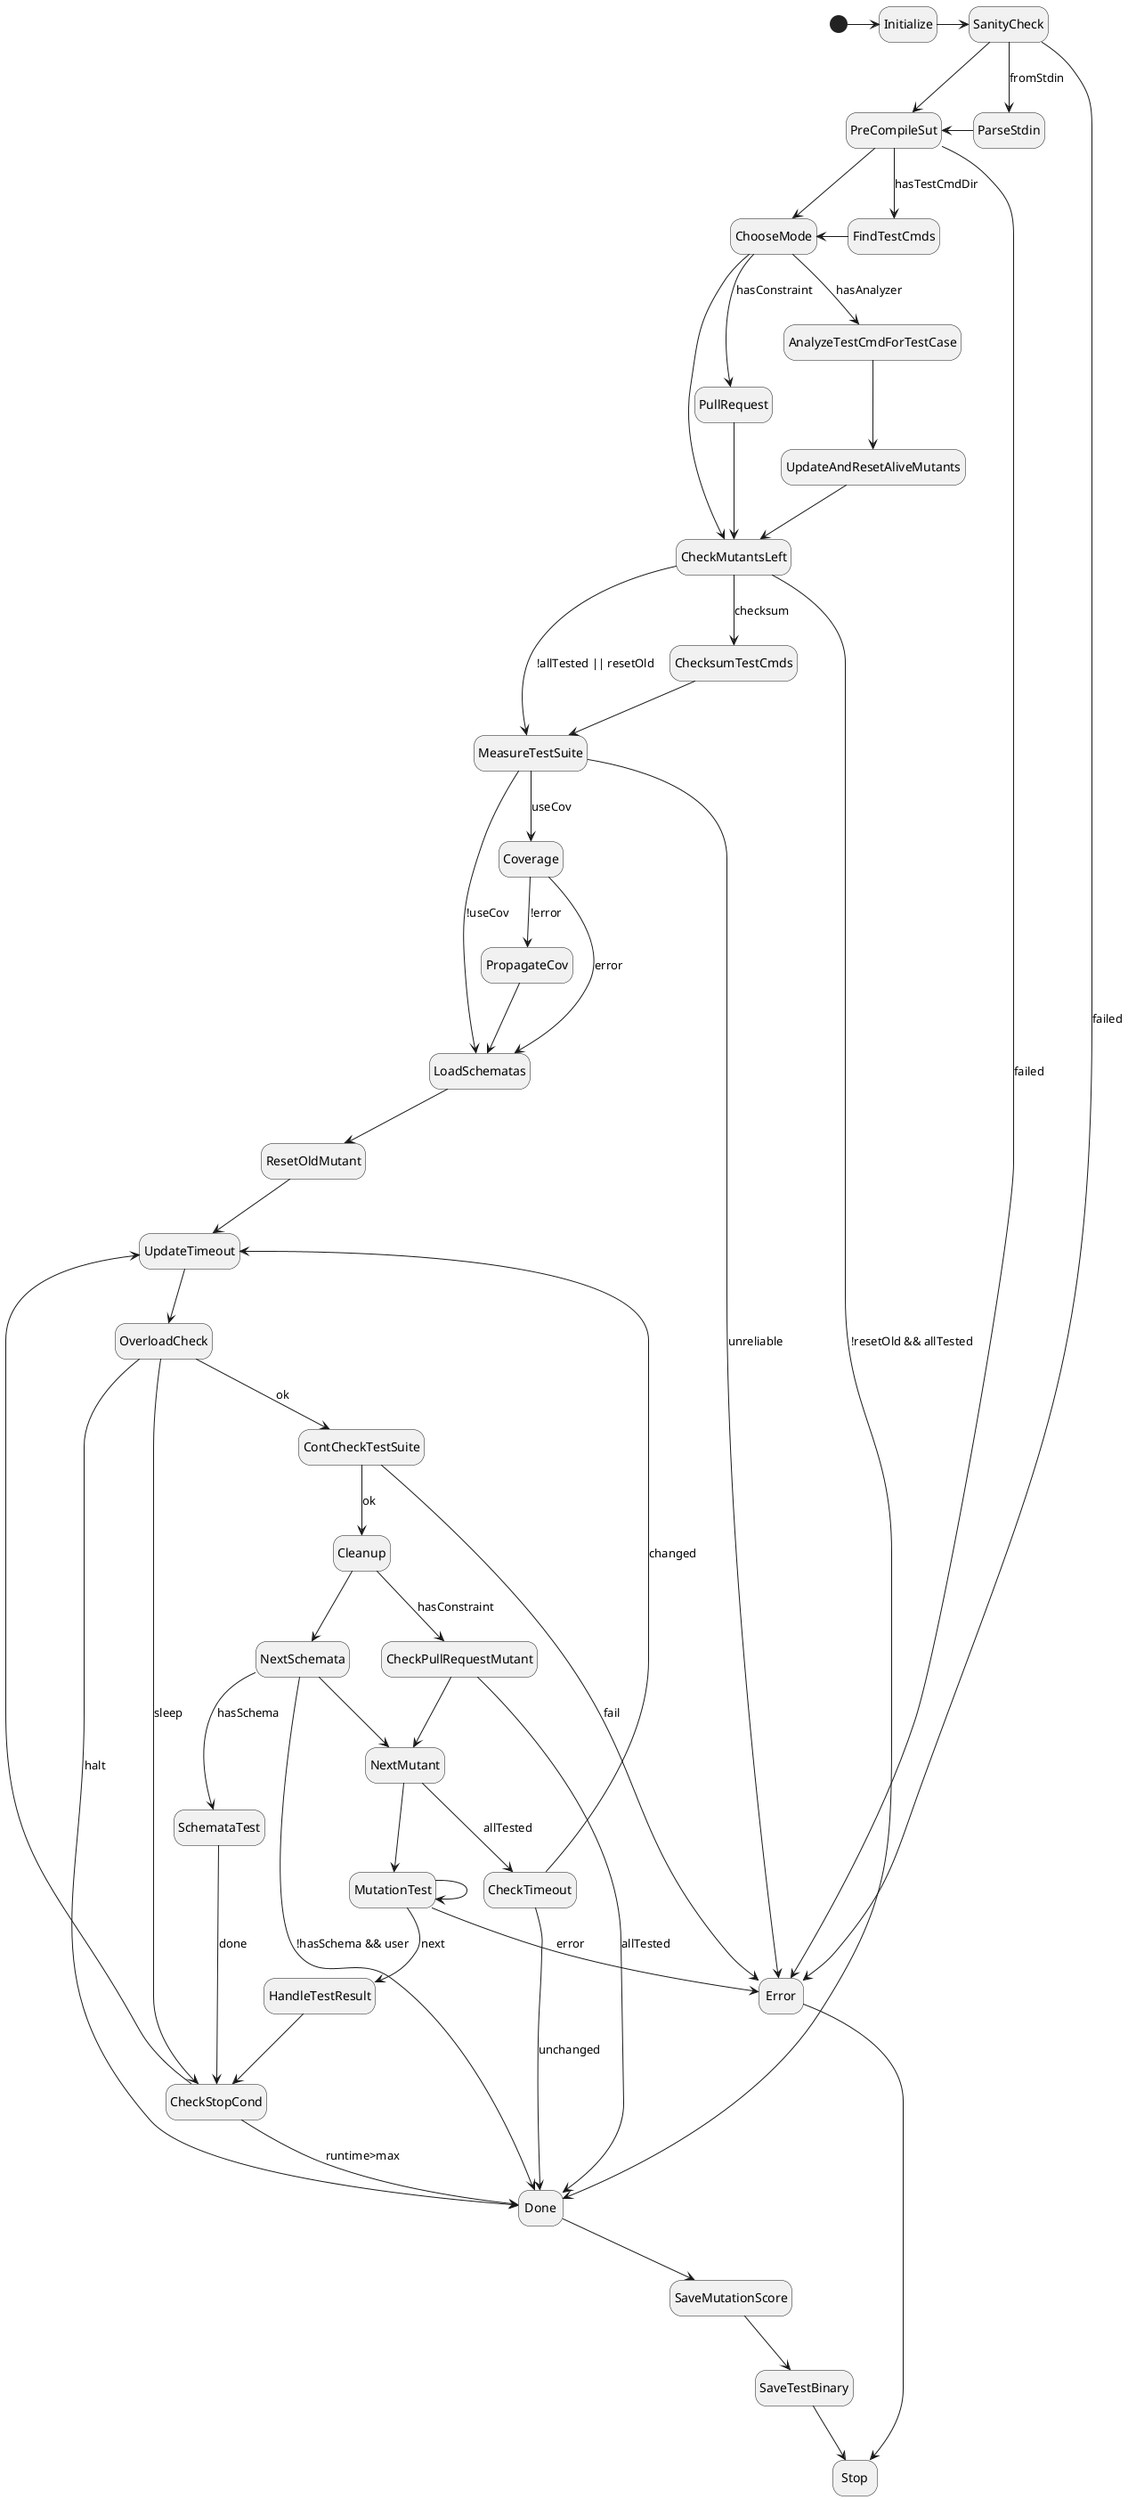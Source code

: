 @startuml
hide empty description

[*] -> Initialize

Initialize -> SanityCheck

SanityCheck --> Error : failed
SanityCheck --> ParseStdin : fromStdin
SanityCheck -> PreCompileSut

ParseStdin -> PreCompileSut

PreCompileSut --> Error : failed
PreCompileSut --> FindTestCmds : hasTestCmdDir
PreCompileSut --> ChooseMode

FindTestCmds -> ChooseMode

ChooseMode --> AnalyzeTestCmdForTestCase : hasAnalyzer
ChooseMode --> PullRequest : hasConstraint
ChooseMode --> CheckMutantsLeft

PullRequest -> CheckMutantsLeft

AnalyzeTestCmdForTestCase --> UpdateAndResetAliveMutants

UpdateAndResetAliveMutants --> CheckMutantsLeft

UpdateTimeout --> OverloadCheck

OverloadCheck --> CheckStopCond : sleep
OverloadCheck --> Done : halt
OverloadCheck --> ContCheckTestSuite : ok

ContCheckTestSuite --> Cleanup : ok
ContCheckTestSuite --> Error : fail

Cleanup --> NextSchemata
Cleanup --> CheckPullRequestMutant : hasConstraint

CheckMutantsLeft --> ChecksumTestCmds : checksum
CheckMutantsLeft --> MeasureTestSuite : !allTested || resetOld
CheckMutantsLeft --> Done : !resetOld && allTested

ChecksumTestCmds --> MeasureTestSuite

MeasureTestSuite --> Error : unreliable
MeasureTestSuite --> Coverage : useCov
MeasureTestSuite --> LoadSchematas : !useCov

Coverage --> PropagateCov : !error
Coverage --> LoadSchematas : error
PropagateCov --> LoadSchematas

LoadSchematas --> ResetOldMutant

ResetOldMutant --> UpdateTimeout

CheckStopCond --> UpdateTimeout
CheckStopCond --> Done : runtime>max

CheckPullRequestMutant --> NextMutant
CheckPullRequestMutant --> Done : allTested

NextSchemata --> SchemataTest : hasSchema
NextSchemata --> Done : !hasSchema && user
NextSchemata --> NextMutant
SchemataTest --> CheckStopCond : done

NextMutant --> CheckTimeout : allTested
NextMutant --> MutationTest
MutationTest --> HandleTestResult : next
MutationTest --> Error : error
MutationTest --> MutationTest

HandleTestResult --> CheckStopCond

CheckTimeout --> Done : unchanged
CheckTimeout --> UpdateTimeout : changed

Done --> SaveMutationScore
SaveMutationScore --> SaveTestBinary
SaveTestBinary --> Stop

Error --> Stop
@enduml
